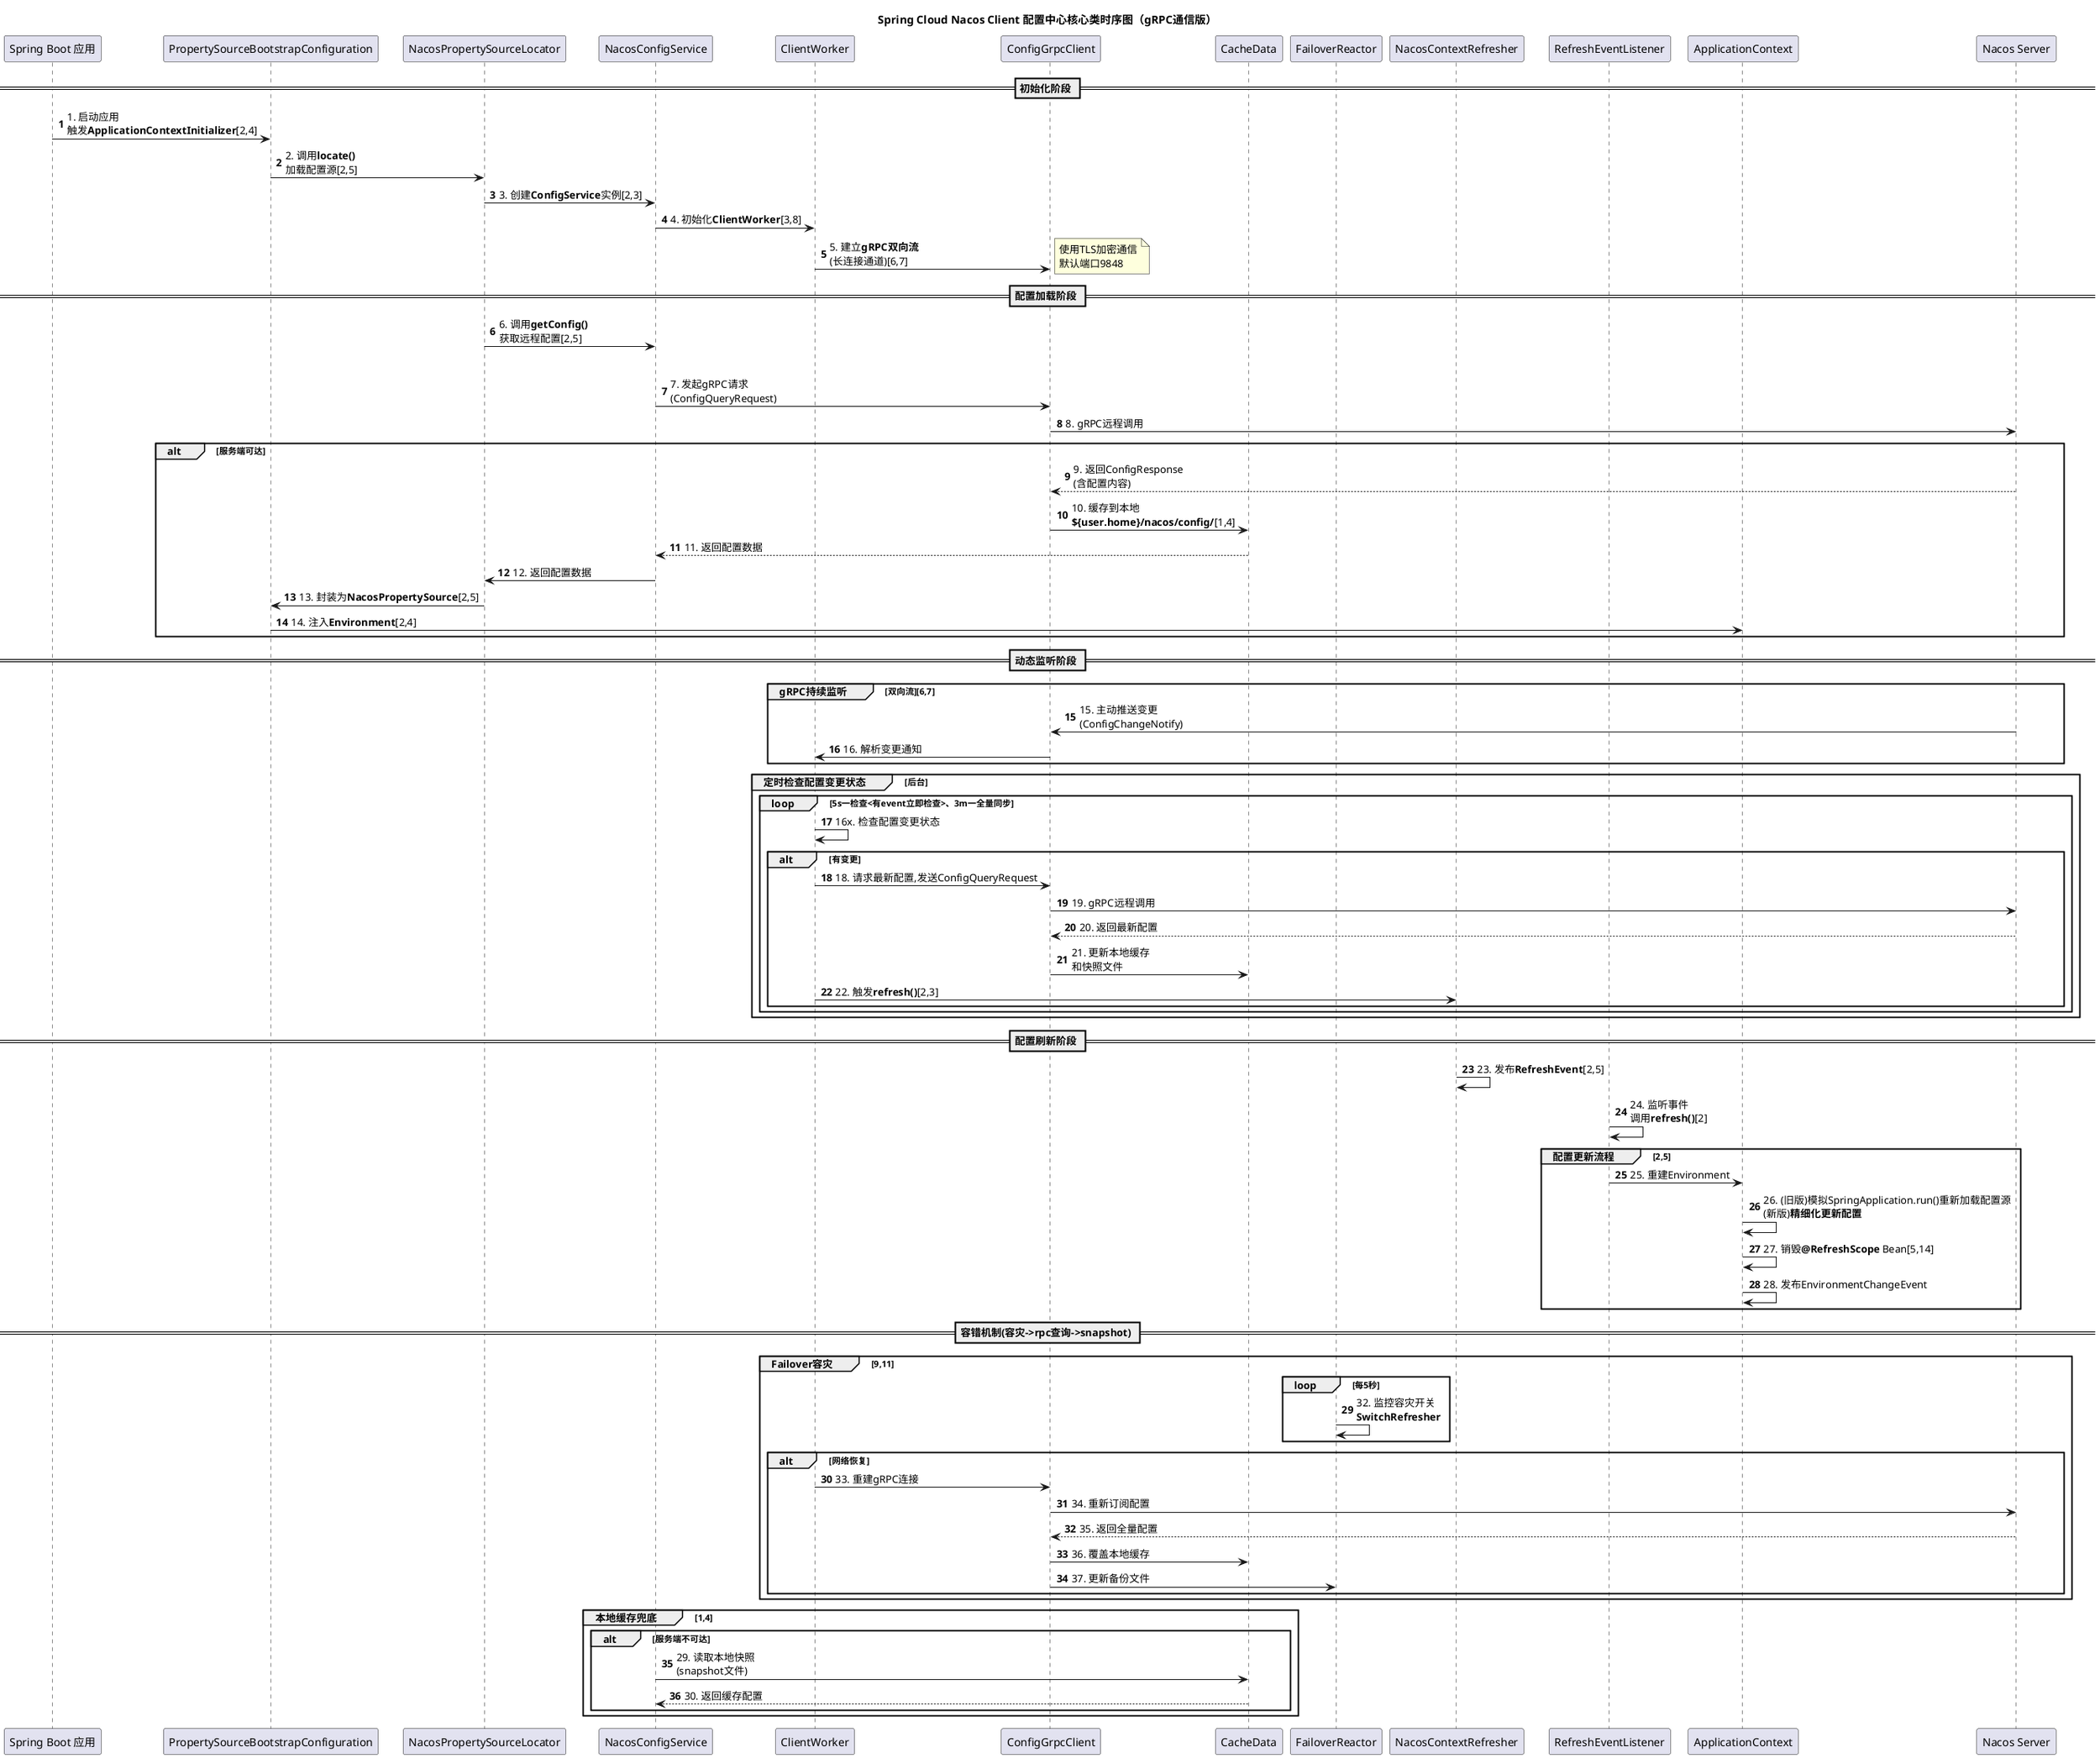 @startuml
title Spring Cloud Nacos Client 配置中心核心类时序图（gRPC通信版）

participant "Spring Boot 应用" as App
participant "PropertySourceBootstrapConfiguration" as Bootstrap
participant "NacosPropertySourceLocator" as Locator
participant "NacosConfigService" as ConfigService
participant "ClientWorker" as Worker
participant "ConfigGrpcClient" as GrpcClient
participant "CacheData" as Cache
participant "FailoverReactor" as Failover
participant "NacosContextRefresher" as Refresher
participant "RefreshEventListener" as Listener
participant "ApplicationContext" as Context
participant "Nacos Server" as Server

autonumber
== **初始化阶段** ==
App -> Bootstrap: 1. 启动应用\n触发**ApplicationContextInitializer**[2,4]
Bootstrap -> Locator: 2. 调用**locate()**\n加载配置源[2,5]
Locator -> ConfigService: 3. 创建**ConfigService**实例[2,3]
ConfigService -> Worker: 4. 初始化**ClientWorker**[3,8]
Worker -> GrpcClient: 5. 建立**gRPC双向流**\n(长连接通道)[6,7]
note right: 使用TLS加密通信\n默认端口9848

== **配置加载阶段** ==
Locator -> ConfigService: 6. 调用**getConfig()**\n获取远程配置[2,5]
alt 首次加载
    ConfigService -> GrpcClient: 7. 发起gRPC请求\n(ConfigQueryRequest)
    GrpcClient -> Server: 8. gRPC远程调用
    alt 服务端可达
        Server --> GrpcClient: 9. 返回ConfigResponse\n(含配置内容)
        GrpcClient -> Cache: 10. 缓存到本地\n**${user.home}/nacos/config/**[1,4]
        Cache --> ConfigService: 11. 返回配置数据
    ConfigService -> Locator: 12. 返回配置数据
    Locator -> Bootstrap: 13. 封装为**NacosPropertySource**[2,5]
    Bootstrap -> Context: 14. 注入**Environment**[2,4]
end

== **动态监听阶段** ==
group **gRPC持续监听** [双向流][6,7]
    Server -> GrpcClient: 15. 主动推送变更\n(ConfigChangeNotify)
    GrpcClient -> Worker: 16. 解析变更通知
end

group **定时检查配置变更状态** [后台]
   loop **5s一检查<有event立即检查>、3m一全量同步**
       Worker -> Worker: 16x. 检查配置变更状态
       alt 有变更
           Worker -> GrpcClient: 18. 请求最新配置,发送ConfigQueryRequest
           GrpcClient -> Server: 19. gRPC远程调用
           Server --> GrpcClient: 20. 返回最新配置
           GrpcClient -> Cache: 21. 更新本地缓存\n和快照文件
           Worker -> Refresher: 22. 触发**refresh()**[2,3]
       end
   end
end

== **配置刷新阶段** ==
Refresher -> Refresher: 23. 发布**RefreshEvent**[2,5]
Listener -> Listener: 24. 监听事件\n调用**refresh()**[2]
group **配置更新流程** [2,5]
    Listener -> Context: 25. 重建Environment
    Context -> Context: 26. (旧版)模拟SpringApplication.run()重新加载配置源\n(新版)**精细化更新配置**
    Context -> Context: 27. 销毁**@RefreshScope** Bean[5,14]
    Context -> Context: 28. 发布EnvironmentChangeEvent
end
== **容错机制(容灾->rpc查询->snapshot)** ==

group **Failover容灾** [9,11]
    loop 每5秒
        Failover -> Failover: 32. 监控容灾开关\n**SwitchRefresher**
    end
    alt 网络恢复
        Worker -> GrpcClient: 33. 重建gRPC连接
        GrpcClient -> Server: 34. 重新订阅配置
        Server --> GrpcClient: 35. 返回全量配置
        GrpcClient -> Cache: 36. 覆盖本地缓存
        GrpcClient -> Failover: 37. 更新备份文件
    end
end

group **本地缓存兜底** [1,4]
    alt 服务端不可达
        ConfigService -> Cache: 29. 读取本地快照\n(snapshot文件)
        Cache --> ConfigService: 30. 返回缓存配置
    end
end
@enduml